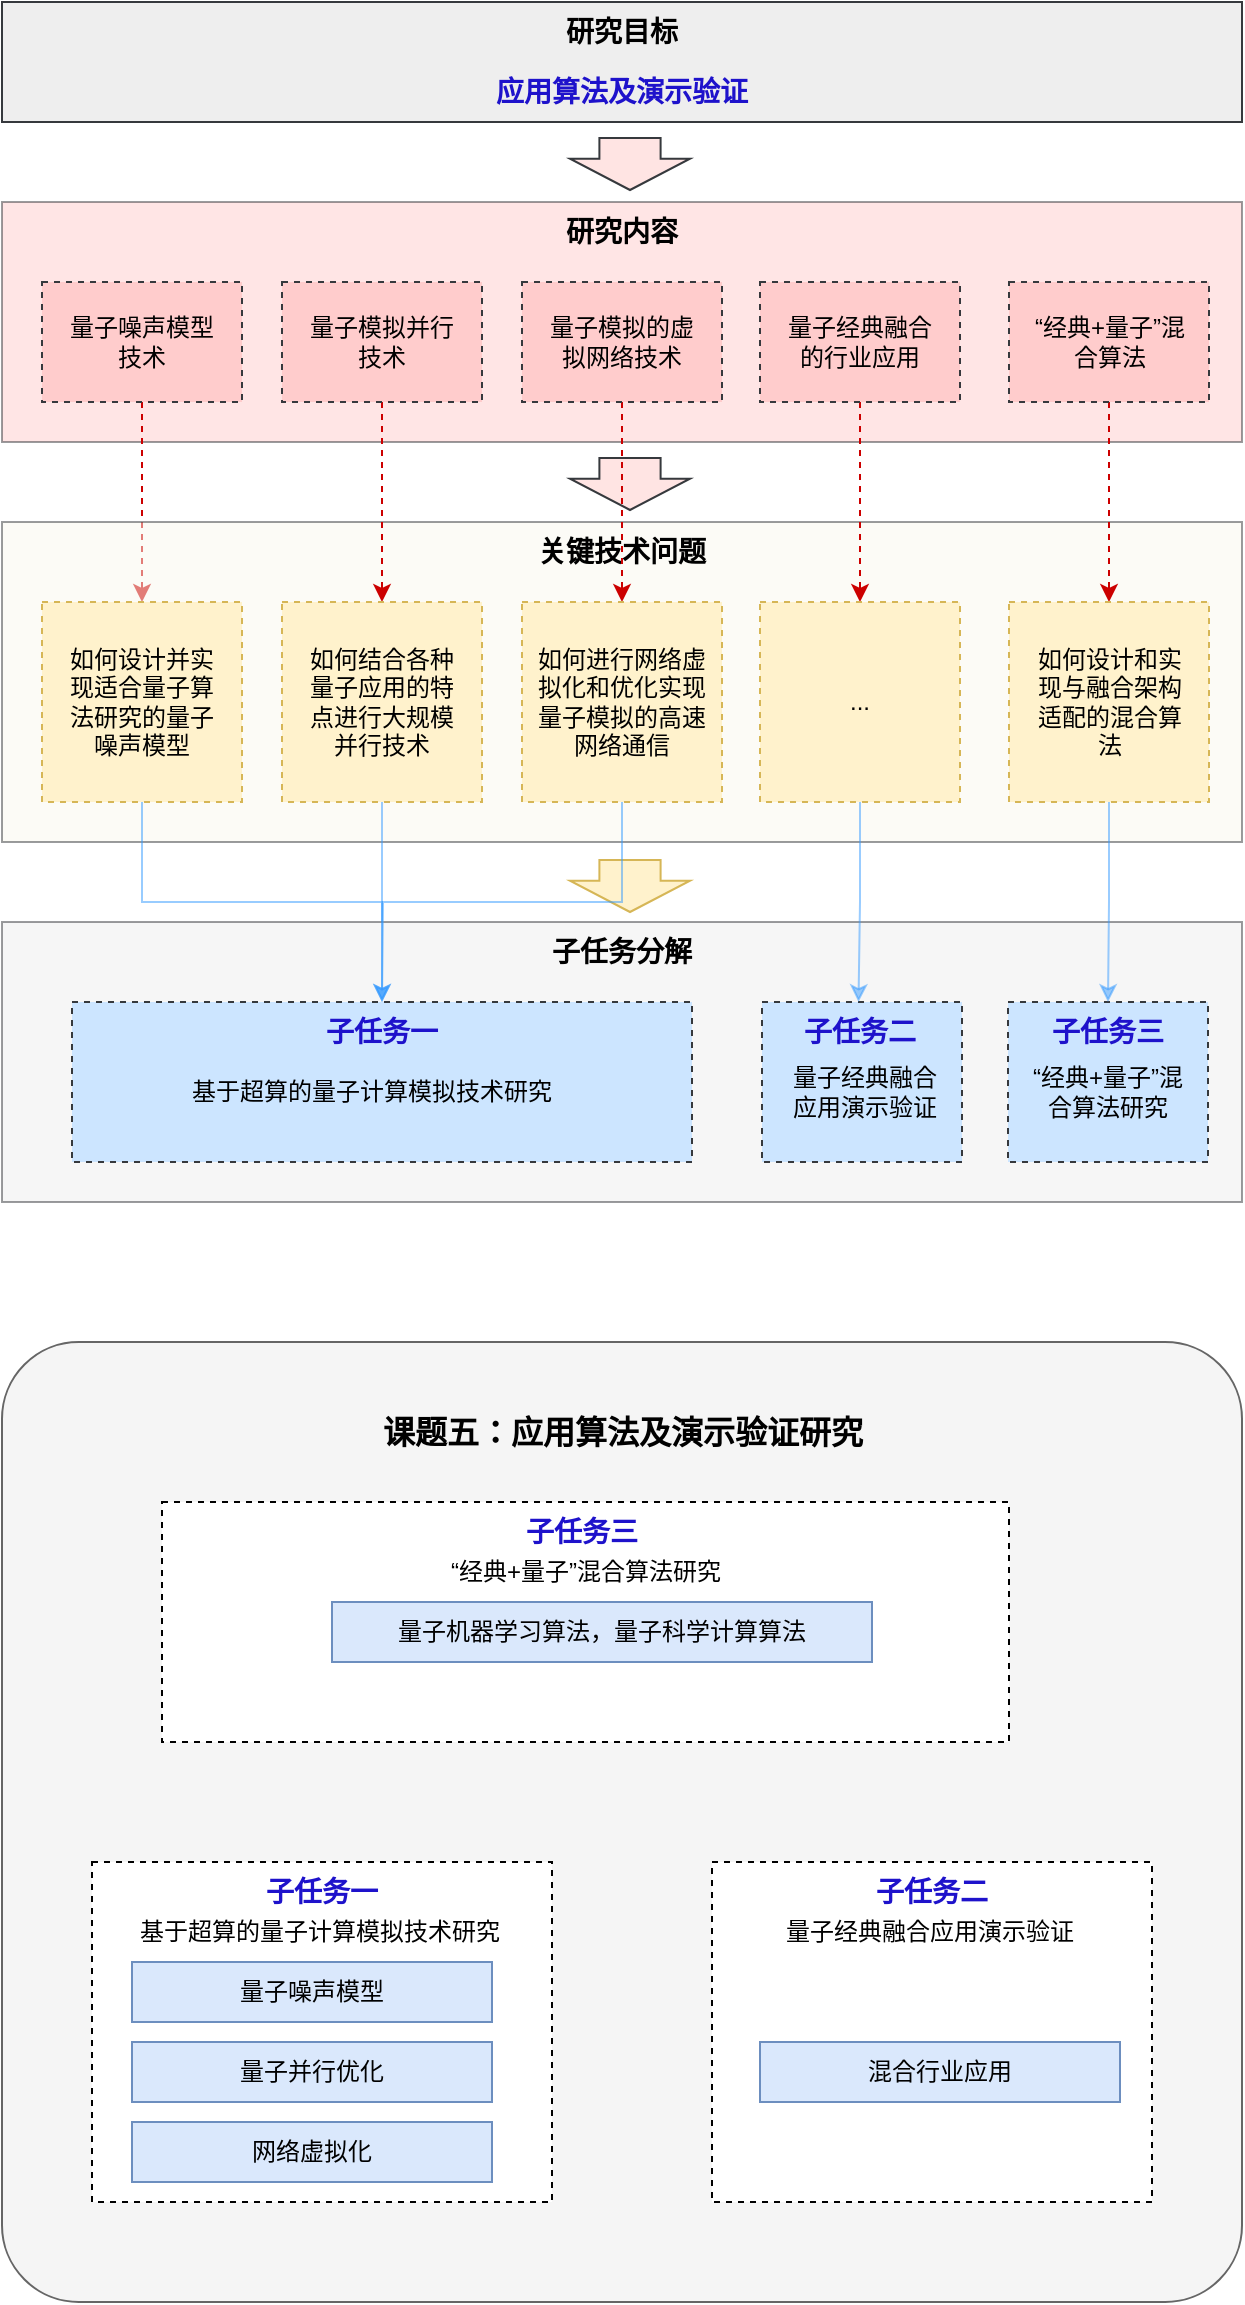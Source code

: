 <mxfile version="24.7.12">
  <diagram name="第 1 页" id="Zdd4O_8U9urGJ2uWjXP6">
    <mxGraphModel dx="850" dy="780" grid="1" gridSize="10" guides="1" tooltips="1" connect="1" arrows="1" fold="1" page="1" pageScale="1" pageWidth="827" pageHeight="1169" math="0" shadow="0">
      <root>
        <mxCell id="0" />
        <mxCell id="1" parent="0" />
        <mxCell id="4AtZvL3RW2-XeUfKdOJ_-1" value="" style="rounded=0;whiteSpace=wrap;html=1;fillColor=#eeeeee;strokeColor=#36393d;" vertex="1" parent="1">
          <mxGeometry x="160" y="190" width="620" height="60" as="geometry" />
        </mxCell>
        <mxCell id="4AtZvL3RW2-XeUfKdOJ_-2" value="&lt;b&gt;&lt;font style=&quot;font-size: 14px;&quot;&gt;研究目标&lt;/font&gt;&lt;/b&gt;" style="text;html=1;align=center;verticalAlign=middle;whiteSpace=wrap;rounded=0;" vertex="1" parent="1">
          <mxGeometry x="440" y="190" width="60" height="30" as="geometry" />
        </mxCell>
        <mxCell id="4AtZvL3RW2-XeUfKdOJ_-3" value="&lt;span style=&quot;font-size: 14px;&quot;&gt;&lt;b&gt;&lt;font color=&quot;#1e12cb&quot;&gt;应用算法及演示验证&lt;/font&gt;&lt;/b&gt;&lt;/span&gt;" style="text;html=1;align=center;verticalAlign=middle;whiteSpace=wrap;rounded=0;" vertex="1" parent="1">
          <mxGeometry x="265" y="220" width="410" height="30" as="geometry" />
        </mxCell>
        <mxCell id="4AtZvL3RW2-XeUfKdOJ_-4" value="" style="rounded=0;whiteSpace=wrap;html=1;fillColor=#FFCCCC;strokeColor=#36393d;opacity=50;" vertex="1" parent="1">
          <mxGeometry x="160" y="290" width="620" height="120" as="geometry" />
        </mxCell>
        <mxCell id="4AtZvL3RW2-XeUfKdOJ_-7" value="&lt;span style=&quot;font-size: 14px;&quot;&gt;&lt;b&gt;研究内容&lt;/b&gt;&lt;/span&gt;" style="text;html=1;align=center;verticalAlign=middle;whiteSpace=wrap;rounded=0;" vertex="1" parent="1">
          <mxGeometry x="440" y="290" width="60" height="30" as="geometry" />
        </mxCell>
        <mxCell id="4AtZvL3RW2-XeUfKdOJ_-83" style="edgeStyle=orthogonalEdgeStyle;rounded=0;orthogonalLoop=1;jettySize=auto;html=1;entryX=0.5;entryY=0;entryDx=0;entryDy=0;dashed=1;strokeColor=#CC0000;" edge="1" parent="1" source="4AtZvL3RW2-XeUfKdOJ_-10" target="4AtZvL3RW2-XeUfKdOJ_-20">
          <mxGeometry relative="1" as="geometry" />
        </mxCell>
        <mxCell id="4AtZvL3RW2-XeUfKdOJ_-10" value="" style="rounded=0;whiteSpace=wrap;html=1;dashed=1;fillColor=#ffcccc;strokeColor=#36393d;" vertex="1" parent="1">
          <mxGeometry x="180" y="330" width="100" height="60" as="geometry" />
        </mxCell>
        <mxCell id="4AtZvL3RW2-XeUfKdOJ_-13" value="量子噪声模型技术" style="text;html=1;align=center;verticalAlign=middle;whiteSpace=wrap;rounded=0;" vertex="1" parent="1">
          <mxGeometry x="190" y="345" width="80" height="30" as="geometry" />
        </mxCell>
        <mxCell id="4AtZvL3RW2-XeUfKdOJ_-16" value="" style="html=1;shadow=0;dashed=0;align=center;verticalAlign=middle;shape=mxgraph.arrows2.arrow;dy=0.49;dx=15.66;direction=south;notch=0;fillColor=#FFE4E3;strokeColor=#36393d;" vertex="1" parent="1">
          <mxGeometry x="444" y="418" width="60" height="26" as="geometry" />
        </mxCell>
        <mxCell id="4AtZvL3RW2-XeUfKdOJ_-17" value="" style="rounded=0;whiteSpace=wrap;html=1;opacity=50;fillColor=#f9f7ed;strokeColor=#36393d;" vertex="1" parent="1">
          <mxGeometry x="160" y="450" width="620" height="160" as="geometry" />
        </mxCell>
        <mxCell id="4AtZvL3RW2-XeUfKdOJ_-19" value="&lt;span style=&quot;font-size: 14px;&quot;&gt;&lt;b&gt;关键技术问题&lt;/b&gt;&lt;/span&gt;" style="text;html=1;align=center;verticalAlign=middle;whiteSpace=wrap;rounded=0;" vertex="1" parent="1">
          <mxGeometry x="425" y="450" width="90" height="30" as="geometry" />
        </mxCell>
        <mxCell id="4AtZvL3RW2-XeUfKdOJ_-88" style="edgeStyle=orthogonalEdgeStyle;rounded=0;orthogonalLoop=1;jettySize=auto;html=1;exitX=0.5;exitY=1;exitDx=0;exitDy=0;strokeColor=#3399FF;opacity=50;" edge="1" parent="1" source="4AtZvL3RW2-XeUfKdOJ_-20" target="4AtZvL3RW2-XeUfKdOJ_-35">
          <mxGeometry relative="1" as="geometry" />
        </mxCell>
        <mxCell id="4AtZvL3RW2-XeUfKdOJ_-20" value="" style="rounded=0;whiteSpace=wrap;html=1;fillColor=#fff2cc;strokeColor=#d6b656;dashed=1;" vertex="1" parent="1">
          <mxGeometry x="180" y="490" width="100" height="100" as="geometry" />
        </mxCell>
        <mxCell id="4AtZvL3RW2-XeUfKdOJ_-24" value="" style="rounded=0;whiteSpace=wrap;html=1;opacity=50;fillColor=#eeeeee;strokeColor=#36393d;" vertex="1" parent="1">
          <mxGeometry x="160" y="650" width="620" height="140" as="geometry" />
        </mxCell>
        <mxCell id="4AtZvL3RW2-XeUfKdOJ_-25" value="&lt;span style=&quot;font-size: 14px;&quot;&gt;&lt;b&gt;子任务分解&lt;/b&gt;&lt;/span&gt;" style="text;html=1;align=center;verticalAlign=middle;whiteSpace=wrap;rounded=0;" vertex="1" parent="1">
          <mxGeometry x="425" y="650" width="90" height="30" as="geometry" />
        </mxCell>
        <mxCell id="4AtZvL3RW2-XeUfKdOJ_-26" value="" style="html=1;shadow=0;dashed=0;align=center;verticalAlign=middle;shape=mxgraph.arrows2.arrow;dy=0.49;dx=15.66;direction=south;notch=0;fillColor=#FFE4E3;strokeColor=#36393d;" vertex="1" parent="1">
          <mxGeometry x="444" y="258" width="60" height="26" as="geometry" />
        </mxCell>
        <mxCell id="4AtZvL3RW2-XeUfKdOJ_-27" value="" style="html=1;shadow=0;dashed=0;align=center;verticalAlign=middle;shape=mxgraph.arrows2.arrow;dy=0.49;dx=15.66;direction=south;notch=0;fillColor=#fff2cc;strokeColor=#d6b656;" vertex="1" parent="1">
          <mxGeometry x="444" y="619" width="60" height="26" as="geometry" />
        </mxCell>
        <mxCell id="4AtZvL3RW2-XeUfKdOJ_-28" value="" style="rounded=0;whiteSpace=wrap;html=1;fillColor=#cce5ff;strokeColor=#36393d;dashed=1;" vertex="1" parent="1">
          <mxGeometry x="195" y="690" width="310" height="80" as="geometry" />
        </mxCell>
        <mxCell id="4AtZvL3RW2-XeUfKdOJ_-29" value="" style="rounded=0;whiteSpace=wrap;html=1;fillColor=#cce5ff;strokeColor=#36393d;dashed=1;" vertex="1" parent="1">
          <mxGeometry x="540" y="690" width="100" height="80" as="geometry" />
        </mxCell>
        <mxCell id="4AtZvL3RW2-XeUfKdOJ_-30" value="" style="rounded=0;whiteSpace=wrap;html=1;fillColor=#cce5ff;strokeColor=#36393d;dashed=1;" vertex="1" parent="1">
          <mxGeometry x="663" y="690" width="100" height="80" as="geometry" />
        </mxCell>
        <mxCell id="4AtZvL3RW2-XeUfKdOJ_-35" value="&lt;span style=&quot;font-size: 14px;&quot;&gt;&lt;b&gt;&lt;font color=&quot;#1e12cb&quot;&gt;子任务一&lt;/font&gt;&lt;/b&gt;&lt;/span&gt;" style="text;html=1;align=center;verticalAlign=middle;whiteSpace=wrap;rounded=0;" vertex="1" parent="1">
          <mxGeometry x="285" y="690" width="130" height="30" as="geometry" />
        </mxCell>
        <mxCell id="4AtZvL3RW2-XeUfKdOJ_-36" value="&lt;span style=&quot;font-size: 14px;&quot;&gt;&lt;b&gt;&lt;font color=&quot;#1e12cb&quot;&gt;子任务二&lt;/font&gt;&lt;/b&gt;&lt;/span&gt;" style="text;html=1;align=center;verticalAlign=middle;whiteSpace=wrap;rounded=0;" vertex="1" parent="1">
          <mxGeometry x="526.5" y="690" width="123.5" height="30" as="geometry" />
        </mxCell>
        <mxCell id="4AtZvL3RW2-XeUfKdOJ_-37" value="&lt;span style=&quot;font-size: 14px;&quot;&gt;&lt;b&gt;&lt;font color=&quot;#1e12cb&quot;&gt;子任务三&lt;/font&gt;&lt;/b&gt;&lt;/span&gt;" style="text;html=1;align=center;verticalAlign=middle;whiteSpace=wrap;rounded=0;" vertex="1" parent="1">
          <mxGeometry x="648" y="690" width="130" height="30" as="geometry" />
        </mxCell>
        <mxCell id="4AtZvL3RW2-XeUfKdOJ_-38" value="" style="rounded=1;whiteSpace=wrap;html=1;arcSize=8;fillColor=#f5f5f5;fontColor=#333333;strokeColor=#666666;" vertex="1" parent="1">
          <mxGeometry x="160" y="860" width="620" height="480" as="geometry" />
        </mxCell>
        <mxCell id="4AtZvL3RW2-XeUfKdOJ_-39" value="&lt;span style=&quot;font-size: 16px;&quot;&gt;&lt;b style=&quot;font-size: 16px;&quot;&gt;课题五：应用算法及演示验证研究&lt;/b&gt;&lt;/span&gt;" style="text;html=1;align=center;verticalAlign=middle;whiteSpace=wrap;rounded=0;fontSize=16;" vertex="1" parent="1">
          <mxGeometry x="344.5" y="890" width="251" height="30" as="geometry" />
        </mxCell>
        <mxCell id="4AtZvL3RW2-XeUfKdOJ_-42" value="" style="rounded=0;whiteSpace=wrap;html=1;dashed=1;" vertex="1" parent="1">
          <mxGeometry x="240" y="940" width="423.5" height="120" as="geometry" />
        </mxCell>
        <mxCell id="4AtZvL3RW2-XeUfKdOJ_-43" value="" style="rounded=0;whiteSpace=wrap;html=1;dashed=1;" vertex="1" parent="1">
          <mxGeometry x="205" y="1120" width="230" height="170" as="geometry" />
        </mxCell>
        <mxCell id="4AtZvL3RW2-XeUfKdOJ_-44" value="" style="rounded=0;whiteSpace=wrap;html=1;dashed=1;" vertex="1" parent="1">
          <mxGeometry x="515" y="1120" width="220" height="170" as="geometry" />
        </mxCell>
        <mxCell id="4AtZvL3RW2-XeUfKdOJ_-45" value="&lt;span style=&quot;font-size: 14px;&quot;&gt;&lt;b&gt;&lt;font color=&quot;#1e12cb&quot;&gt;子任务三&lt;/font&gt;&lt;/b&gt;&lt;/span&gt;" style="text;html=1;align=center;verticalAlign=middle;whiteSpace=wrap;rounded=0;" vertex="1" parent="1">
          <mxGeometry x="385" y="940" width="130" height="30" as="geometry" />
        </mxCell>
        <mxCell id="4AtZvL3RW2-XeUfKdOJ_-46" value="&lt;span style=&quot;font-size: 14px;&quot;&gt;&lt;b&gt;&lt;font color=&quot;#1e12cb&quot;&gt;子任务二&lt;/font&gt;&lt;/b&gt;&lt;/span&gt;" style="text;html=1;align=center;verticalAlign=middle;whiteSpace=wrap;rounded=0;" vertex="1" parent="1">
          <mxGeometry x="560" y="1120" width="130" height="30" as="geometry" />
        </mxCell>
        <mxCell id="4AtZvL3RW2-XeUfKdOJ_-47" value="&lt;span style=&quot;font-size: 14px;&quot;&gt;&lt;b&gt;&lt;font color=&quot;#1e12cb&quot;&gt;子任务一&lt;/font&gt;&lt;/b&gt;&lt;/span&gt;" style="text;html=1;align=center;verticalAlign=middle;whiteSpace=wrap;rounded=0;" vertex="1" parent="1">
          <mxGeometry x="255" y="1120" width="130" height="30" as="geometry" />
        </mxCell>
        <mxCell id="4AtZvL3RW2-XeUfKdOJ_-48" value="量子机器学习算法，量子科学计算算法" style="rounded=0;whiteSpace=wrap;html=1;fillColor=#dae8fc;strokeColor=#6c8ebf;" vertex="1" parent="1">
          <mxGeometry x="325" y="990" width="270" height="30" as="geometry" />
        </mxCell>
        <mxCell id="4AtZvL3RW2-XeUfKdOJ_-49" value="量子噪声模型" style="rounded=0;whiteSpace=wrap;html=1;fillColor=#dae8fc;strokeColor=#6c8ebf;" vertex="1" parent="1">
          <mxGeometry x="225" y="1170" width="180" height="30" as="geometry" />
        </mxCell>
        <mxCell id="4AtZvL3RW2-XeUfKdOJ_-50" value="量子并行优化" style="rounded=0;whiteSpace=wrap;html=1;fillColor=#dae8fc;strokeColor=#6c8ebf;" vertex="1" parent="1">
          <mxGeometry x="225" y="1210" width="180" height="30" as="geometry" />
        </mxCell>
        <mxCell id="4AtZvL3RW2-XeUfKdOJ_-51" value="&lt;span style=&quot;font-weight: normal;&quot;&gt;网络虚拟化&lt;/span&gt;" style="rounded=0;whiteSpace=wrap;html=1;fontStyle=1;fillColor=#dae8fc;strokeColor=#6c8ebf;" vertex="1" parent="1">
          <mxGeometry x="225" y="1250" width="180" height="30" as="geometry" />
        </mxCell>
        <mxCell id="4AtZvL3RW2-XeUfKdOJ_-53" value="混合行业应用" style="rounded=0;whiteSpace=wrap;html=1;fillColor=#dae8fc;strokeColor=#6c8ebf;" vertex="1" parent="1">
          <mxGeometry x="539" y="1210" width="180" height="30" as="geometry" />
        </mxCell>
        <mxCell id="4AtZvL3RW2-XeUfKdOJ_-55" value="“经典+量子”混合算法研究" style="text;html=1;align=center;verticalAlign=middle;whiteSpace=wrap;rounded=0;" vertex="1" parent="1">
          <mxGeometry x="366.75" y="960" width="170" height="30" as="geometry" />
        </mxCell>
        <mxCell id="4AtZvL3RW2-XeUfKdOJ_-56" value="基于超算的量子计算模拟技术研究" style="text;html=1;align=center;verticalAlign=middle;whiteSpace=wrap;rounded=0;" vertex="1" parent="1">
          <mxGeometry x="224" y="1140" width="190" height="30" as="geometry" />
        </mxCell>
        <mxCell id="4AtZvL3RW2-XeUfKdOJ_-57" value="量子经典融合应用演示验证" style="text;html=1;align=center;verticalAlign=middle;whiteSpace=wrap;rounded=0;" vertex="1" parent="1">
          <mxGeometry x="529" y="1140" width="190" height="30" as="geometry" />
        </mxCell>
        <mxCell id="4AtZvL3RW2-XeUfKdOJ_-63" value="如何设计并实现适合量子算法研究的量子噪声模型" style="text;html=1;align=center;verticalAlign=middle;whiteSpace=wrap;rounded=0;" vertex="1" parent="1">
          <mxGeometry x="190" y="507.5" width="80" height="65" as="geometry" />
        </mxCell>
        <mxCell id="4AtZvL3RW2-XeUfKdOJ_-84" style="edgeStyle=orthogonalEdgeStyle;rounded=0;orthogonalLoop=1;jettySize=auto;html=1;exitX=0.5;exitY=1;exitDx=0;exitDy=0;entryX=0.5;entryY=0;entryDx=0;entryDy=0;dashed=1;strokeColor=#CC0000;" edge="1" parent="1" source="4AtZvL3RW2-XeUfKdOJ_-64" target="4AtZvL3RW2-XeUfKdOJ_-66">
          <mxGeometry relative="1" as="geometry" />
        </mxCell>
        <mxCell id="4AtZvL3RW2-XeUfKdOJ_-64" value="" style="rounded=0;whiteSpace=wrap;html=1;dashed=1;fillColor=#ffcccc;strokeColor=#36393d;" vertex="1" parent="1">
          <mxGeometry x="300" y="330" width="100" height="60" as="geometry" />
        </mxCell>
        <mxCell id="4AtZvL3RW2-XeUfKdOJ_-65" value="量子模拟并行技术" style="text;html=1;align=center;verticalAlign=middle;whiteSpace=wrap;rounded=0;" vertex="1" parent="1">
          <mxGeometry x="310" y="345" width="80" height="30" as="geometry" />
        </mxCell>
        <mxCell id="4AtZvL3RW2-XeUfKdOJ_-89" style="edgeStyle=orthogonalEdgeStyle;rounded=0;orthogonalLoop=1;jettySize=auto;html=1;entryX=0.5;entryY=0;entryDx=0;entryDy=0;strokeColor=#3399FF;opacity=50;" edge="1" parent="1" source="4AtZvL3RW2-XeUfKdOJ_-66" target="4AtZvL3RW2-XeUfKdOJ_-35">
          <mxGeometry relative="1" as="geometry" />
        </mxCell>
        <mxCell id="4AtZvL3RW2-XeUfKdOJ_-66" value="" style="rounded=0;whiteSpace=wrap;html=1;fillColor=#fff2cc;strokeColor=#d6b656;dashed=1;" vertex="1" parent="1">
          <mxGeometry x="300" y="490" width="100" height="100" as="geometry" />
        </mxCell>
        <mxCell id="4AtZvL3RW2-XeUfKdOJ_-67" value="如何结合各种量子应用的特点进行大规模并行技术" style="text;html=1;align=center;verticalAlign=middle;whiteSpace=wrap;rounded=0;" vertex="1" parent="1">
          <mxGeometry x="310" y="507.5" width="80" height="65" as="geometry" />
        </mxCell>
        <mxCell id="4AtZvL3RW2-XeUfKdOJ_-85" style="edgeStyle=orthogonalEdgeStyle;rounded=0;orthogonalLoop=1;jettySize=auto;html=1;exitX=0.5;exitY=1;exitDx=0;exitDy=0;entryX=0.5;entryY=0;entryDx=0;entryDy=0;dashed=1;strokeColor=#CC0000;" edge="1" parent="1" source="4AtZvL3RW2-XeUfKdOJ_-68" target="4AtZvL3RW2-XeUfKdOJ_-70">
          <mxGeometry relative="1" as="geometry" />
        </mxCell>
        <mxCell id="4AtZvL3RW2-XeUfKdOJ_-68" value="" style="rounded=0;whiteSpace=wrap;html=1;dashed=1;fillColor=#ffcccc;strokeColor=#36393d;" vertex="1" parent="1">
          <mxGeometry x="420" y="330" width="100" height="60" as="geometry" />
        </mxCell>
        <mxCell id="4AtZvL3RW2-XeUfKdOJ_-69" value="量子模拟的虚拟网络技术" style="text;html=1;align=center;verticalAlign=middle;whiteSpace=wrap;rounded=0;" vertex="1" parent="1">
          <mxGeometry x="430" y="345" width="80" height="30" as="geometry" />
        </mxCell>
        <mxCell id="4AtZvL3RW2-XeUfKdOJ_-90" style="edgeStyle=orthogonalEdgeStyle;rounded=0;orthogonalLoop=1;jettySize=auto;html=1;exitX=0.5;exitY=1;exitDx=0;exitDy=0;strokeColor=#3399FF;opacity=50;" edge="1" parent="1" source="4AtZvL3RW2-XeUfKdOJ_-70">
          <mxGeometry relative="1" as="geometry">
            <mxPoint x="350" y="690" as="targetPoint" />
          </mxGeometry>
        </mxCell>
        <mxCell id="4AtZvL3RW2-XeUfKdOJ_-70" value="" style="rounded=0;whiteSpace=wrap;html=1;fillColor=#fff2cc;strokeColor=#d6b656;dashed=1;" vertex="1" parent="1">
          <mxGeometry x="420" y="490" width="100" height="100" as="geometry" />
        </mxCell>
        <mxCell id="4AtZvL3RW2-XeUfKdOJ_-71" value="如何进行网络虚拟化和优化实现量子模拟的高速网络通信" style="text;html=1;align=center;verticalAlign=middle;whiteSpace=wrap;rounded=0;" vertex="1" parent="1">
          <mxGeometry x="425" y="507.5" width="90" height="65" as="geometry" />
        </mxCell>
        <mxCell id="4AtZvL3RW2-XeUfKdOJ_-87" style="edgeStyle=orthogonalEdgeStyle;rounded=0;orthogonalLoop=1;jettySize=auto;html=1;exitX=0.5;exitY=1;exitDx=0;exitDy=0;dashed=1;strokeColor=#CC0000;" edge="1" parent="1" source="4AtZvL3RW2-XeUfKdOJ_-72" target="4AtZvL3RW2-XeUfKdOJ_-74">
          <mxGeometry relative="1" as="geometry" />
        </mxCell>
        <mxCell id="4AtZvL3RW2-XeUfKdOJ_-72" value="" style="rounded=0;whiteSpace=wrap;html=1;dashed=1;fillColor=#ffcccc;strokeColor=#36393d;" vertex="1" parent="1">
          <mxGeometry x="663.5" y="330" width="100" height="60" as="geometry" />
        </mxCell>
        <mxCell id="4AtZvL3RW2-XeUfKdOJ_-73" value="“经典+量子”混合算法" style="text;html=1;align=center;verticalAlign=middle;whiteSpace=wrap;rounded=0;" vertex="1" parent="1">
          <mxGeometry x="673.5" y="345" width="80" height="30" as="geometry" />
        </mxCell>
        <mxCell id="4AtZvL3RW2-XeUfKdOJ_-92" style="edgeStyle=orthogonalEdgeStyle;rounded=0;orthogonalLoop=1;jettySize=auto;html=1;exitX=0.5;exitY=1;exitDx=0;exitDy=0;entryX=0.5;entryY=0;entryDx=0;entryDy=0;strokeColor=#3399FF;opacity=50;" edge="1" parent="1" source="4AtZvL3RW2-XeUfKdOJ_-74" target="4AtZvL3RW2-XeUfKdOJ_-37">
          <mxGeometry relative="1" as="geometry" />
        </mxCell>
        <mxCell id="4AtZvL3RW2-XeUfKdOJ_-74" value="" style="rounded=0;whiteSpace=wrap;html=1;fillColor=#fff2cc;strokeColor=#d6b656;dashed=1;" vertex="1" parent="1">
          <mxGeometry x="663.5" y="490" width="100" height="100" as="geometry" />
        </mxCell>
        <mxCell id="4AtZvL3RW2-XeUfKdOJ_-75" value="如何设计和实现与融合架构适配的混合算法" style="text;html=1;align=center;verticalAlign=middle;whiteSpace=wrap;rounded=0;" vertex="1" parent="1">
          <mxGeometry x="673.5" y="507.5" width="80" height="65" as="geometry" />
        </mxCell>
        <mxCell id="4AtZvL3RW2-XeUfKdOJ_-86" style="edgeStyle=orthogonalEdgeStyle;rounded=0;orthogonalLoop=1;jettySize=auto;html=1;exitX=0.5;exitY=1;exitDx=0;exitDy=0;entryX=0.5;entryY=0;entryDx=0;entryDy=0;dashed=1;strokeColor=#CC0000;" edge="1" parent="1" source="4AtZvL3RW2-XeUfKdOJ_-76" target="4AtZvL3RW2-XeUfKdOJ_-78">
          <mxGeometry relative="1" as="geometry" />
        </mxCell>
        <mxCell id="4AtZvL3RW2-XeUfKdOJ_-76" value="" style="rounded=0;whiteSpace=wrap;html=1;dashed=1;fillColor=#ffcccc;strokeColor=#36393d;" vertex="1" parent="1">
          <mxGeometry x="539" y="330" width="100" height="60" as="geometry" />
        </mxCell>
        <mxCell id="4AtZvL3RW2-XeUfKdOJ_-77" value="量子经典融合的行业应用" style="text;html=1;align=center;verticalAlign=middle;whiteSpace=wrap;rounded=0;" vertex="1" parent="1">
          <mxGeometry x="549" y="345" width="80" height="30" as="geometry" />
        </mxCell>
        <mxCell id="4AtZvL3RW2-XeUfKdOJ_-91" style="edgeStyle=orthogonalEdgeStyle;rounded=0;orthogonalLoop=1;jettySize=auto;html=1;exitX=0.5;exitY=1;exitDx=0;exitDy=0;strokeColor=#3399FF;opacity=50;" edge="1" parent="1" source="4AtZvL3RW2-XeUfKdOJ_-78" target="4AtZvL3RW2-XeUfKdOJ_-36">
          <mxGeometry relative="1" as="geometry" />
        </mxCell>
        <mxCell id="4AtZvL3RW2-XeUfKdOJ_-78" value="" style="rounded=0;whiteSpace=wrap;html=1;fillColor=#fff2cc;strokeColor=#d6b656;dashed=1;" vertex="1" parent="1">
          <mxGeometry x="539" y="490" width="100" height="100" as="geometry" />
        </mxCell>
        <mxCell id="4AtZvL3RW2-XeUfKdOJ_-79" value="..." style="text;html=1;align=center;verticalAlign=middle;whiteSpace=wrap;rounded=0;" vertex="1" parent="1">
          <mxGeometry x="549" y="507.5" width="80" height="65" as="geometry" />
        </mxCell>
        <mxCell id="4AtZvL3RW2-XeUfKdOJ_-80" value="基于超算的量子计算模拟技术研究" style="text;html=1;align=center;verticalAlign=middle;whiteSpace=wrap;rounded=0;" vertex="1" parent="1">
          <mxGeometry x="250" y="720" width="190" height="30" as="geometry" />
        </mxCell>
        <mxCell id="4AtZvL3RW2-XeUfKdOJ_-81" value="量子经典融合应用演示验证" style="text;html=1;align=center;verticalAlign=middle;whiteSpace=wrap;rounded=0;" vertex="1" parent="1">
          <mxGeometry x="549" y="720" width="85" height="30" as="geometry" />
        </mxCell>
        <mxCell id="4AtZvL3RW2-XeUfKdOJ_-82" value="“经典+量子”混合算法研究" style="text;html=1;align=center;verticalAlign=middle;whiteSpace=wrap;rounded=0;" vertex="1" parent="1">
          <mxGeometry x="673" y="720" width="80" height="30" as="geometry" />
        </mxCell>
      </root>
    </mxGraphModel>
  </diagram>
</mxfile>
